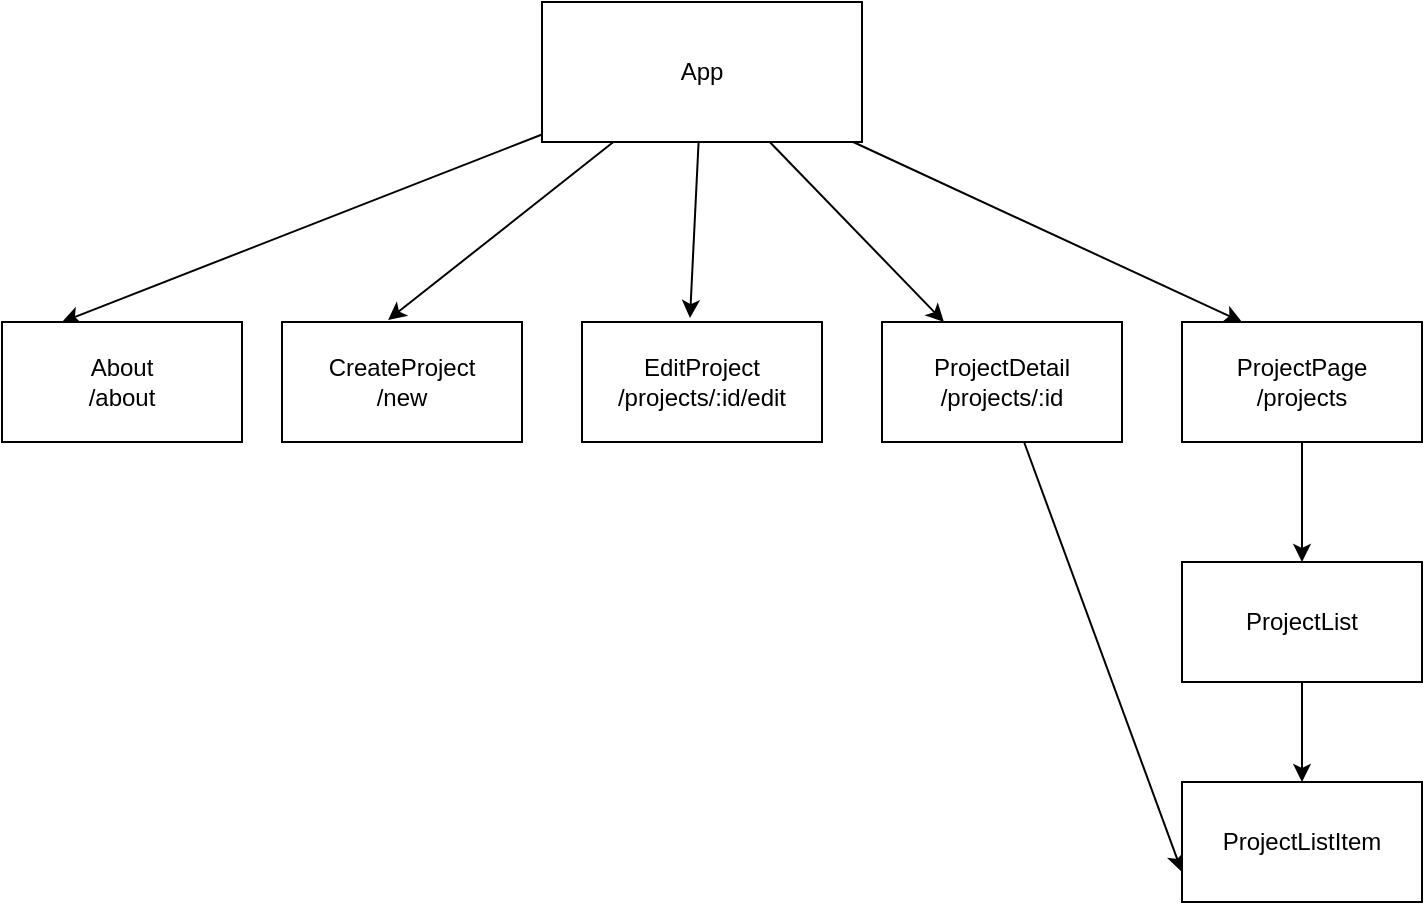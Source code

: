 <mxfile>
    <diagram id="N6F3wde49P8yAsfG-EwJ" name="Page-1">
        <mxGraphModel dx="863" dy="445" grid="1" gridSize="10" guides="1" tooltips="1" connect="1" arrows="1" fold="1" page="1" pageScale="1" pageWidth="850" pageHeight="1100" math="0" shadow="0">
            <root>
                <mxCell id="0"/>
                <mxCell id="1" parent="0"/>
                <mxCell id="4" style="edgeStyle=none;html=1;entryX=0.25;entryY=0;entryDx=0;entryDy=0;" edge="1" parent="1" source="2" target="3">
                    <mxGeometry relative="1" as="geometry"/>
                </mxCell>
                <mxCell id="6" style="edgeStyle=none;html=1;entryX=0.442;entryY=-0.017;entryDx=0;entryDy=0;entryPerimeter=0;" edge="1" parent="1" source="2" target="5">
                    <mxGeometry relative="1" as="geometry"/>
                </mxCell>
                <mxCell id="8" style="edgeStyle=none;html=1;entryX=0.45;entryY=-0.033;entryDx=0;entryDy=0;entryPerimeter=0;" edge="1" parent="1" source="2" target="7">
                    <mxGeometry relative="1" as="geometry"/>
                </mxCell>
                <mxCell id="10" style="edgeStyle=none;html=1;" edge="1" parent="1" source="2" target="9">
                    <mxGeometry relative="1" as="geometry"/>
                </mxCell>
                <mxCell id="12" style="edgeStyle=none;html=1;entryX=0.25;entryY=0;entryDx=0;entryDy=0;" edge="1" parent="1" source="2" target="11">
                    <mxGeometry relative="1" as="geometry"/>
                </mxCell>
                <mxCell id="2" value="App" style="whiteSpace=wrap;html=1;" vertex="1" parent="1">
                    <mxGeometry x="350" y="30" width="160" height="70" as="geometry"/>
                </mxCell>
                <mxCell id="3" value="About&lt;br&gt;/about" style="whiteSpace=wrap;html=1;" vertex="1" parent="1">
                    <mxGeometry x="80" y="190" width="120" height="60" as="geometry"/>
                </mxCell>
                <mxCell id="5" value="CreateProject&lt;br&gt;/new" style="whiteSpace=wrap;html=1;" vertex="1" parent="1">
                    <mxGeometry x="220" y="190" width="120" height="60" as="geometry"/>
                </mxCell>
                <mxCell id="7" value="EditProject&lt;br&gt;/projects/:id/edit" style="whiteSpace=wrap;html=1;" vertex="1" parent="1">
                    <mxGeometry x="370" y="190" width="120" height="60" as="geometry"/>
                </mxCell>
                <mxCell id="17" style="edgeStyle=none;html=1;entryX=0;entryY=0.75;entryDx=0;entryDy=0;" edge="1" parent="1" source="9" target="15">
                    <mxGeometry relative="1" as="geometry"/>
                </mxCell>
                <mxCell id="9" value="ProjectDetail&lt;br&gt;/projects/:id" style="whiteSpace=wrap;html=1;" vertex="1" parent="1">
                    <mxGeometry x="520" y="190" width="120" height="60" as="geometry"/>
                </mxCell>
                <mxCell id="14" style="edgeStyle=none;html=1;" edge="1" parent="1" source="11" target="13">
                    <mxGeometry relative="1" as="geometry"/>
                </mxCell>
                <mxCell id="11" value="ProjectPage&lt;br&gt;/projects" style="whiteSpace=wrap;html=1;" vertex="1" parent="1">
                    <mxGeometry x="670" y="190" width="120" height="60" as="geometry"/>
                </mxCell>
                <mxCell id="16" style="edgeStyle=none;html=1;entryX=0.5;entryY=0;entryDx=0;entryDy=0;" edge="1" parent="1" source="13" target="15">
                    <mxGeometry relative="1" as="geometry"/>
                </mxCell>
                <mxCell id="13" value="ProjectList" style="whiteSpace=wrap;html=1;" vertex="1" parent="1">
                    <mxGeometry x="670" y="310" width="120" height="60" as="geometry"/>
                </mxCell>
                <mxCell id="15" value="ProjectListItem" style="whiteSpace=wrap;html=1;" vertex="1" parent="1">
                    <mxGeometry x="670" y="420" width="120" height="60" as="geometry"/>
                </mxCell>
            </root>
        </mxGraphModel>
    </diagram>
</mxfile>